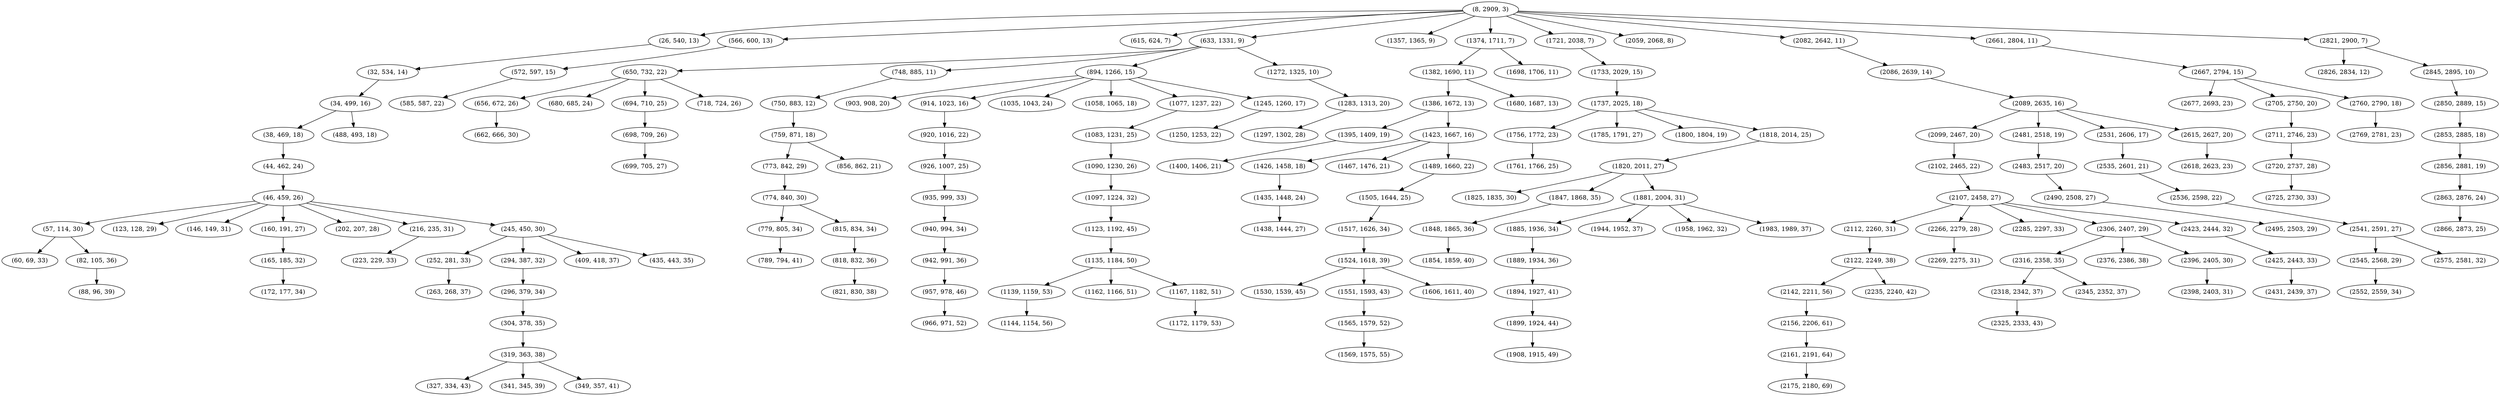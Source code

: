 digraph tree {
    "(8, 2909, 3)";
    "(26, 540, 13)";
    "(32, 534, 14)";
    "(34, 499, 16)";
    "(38, 469, 18)";
    "(44, 462, 24)";
    "(46, 459, 26)";
    "(57, 114, 30)";
    "(60, 69, 33)";
    "(82, 105, 36)";
    "(88, 96, 39)";
    "(123, 128, 29)";
    "(146, 149, 31)";
    "(160, 191, 27)";
    "(165, 185, 32)";
    "(172, 177, 34)";
    "(202, 207, 28)";
    "(216, 235, 31)";
    "(223, 229, 33)";
    "(245, 450, 30)";
    "(252, 281, 33)";
    "(263, 268, 37)";
    "(294, 387, 32)";
    "(296, 379, 34)";
    "(304, 378, 35)";
    "(319, 363, 38)";
    "(327, 334, 43)";
    "(341, 345, 39)";
    "(349, 357, 41)";
    "(409, 418, 37)";
    "(435, 443, 35)";
    "(488, 493, 18)";
    "(566, 600, 13)";
    "(572, 597, 15)";
    "(585, 587, 22)";
    "(615, 624, 7)";
    "(633, 1331, 9)";
    "(650, 732, 22)";
    "(656, 672, 26)";
    "(662, 666, 30)";
    "(680, 685, 24)";
    "(694, 710, 25)";
    "(698, 709, 26)";
    "(699, 705, 27)";
    "(718, 724, 26)";
    "(748, 885, 11)";
    "(750, 883, 12)";
    "(759, 871, 18)";
    "(773, 842, 29)";
    "(774, 840, 30)";
    "(779, 805, 34)";
    "(789, 794, 41)";
    "(815, 834, 34)";
    "(818, 832, 36)";
    "(821, 830, 38)";
    "(856, 862, 21)";
    "(894, 1266, 15)";
    "(903, 908, 20)";
    "(914, 1023, 16)";
    "(920, 1016, 22)";
    "(926, 1007, 25)";
    "(935, 999, 33)";
    "(940, 994, 34)";
    "(942, 991, 36)";
    "(957, 978, 46)";
    "(966, 971, 52)";
    "(1035, 1043, 24)";
    "(1058, 1065, 18)";
    "(1077, 1237, 22)";
    "(1083, 1231, 25)";
    "(1090, 1230, 26)";
    "(1097, 1224, 32)";
    "(1123, 1192, 45)";
    "(1135, 1184, 50)";
    "(1139, 1159, 53)";
    "(1144, 1154, 56)";
    "(1162, 1166, 51)";
    "(1167, 1182, 51)";
    "(1172, 1179, 53)";
    "(1245, 1260, 17)";
    "(1250, 1253, 22)";
    "(1272, 1325, 10)";
    "(1283, 1313, 20)";
    "(1297, 1302, 28)";
    "(1357, 1365, 9)";
    "(1374, 1711, 7)";
    "(1382, 1690, 11)";
    "(1386, 1672, 13)";
    "(1395, 1409, 19)";
    "(1400, 1406, 21)";
    "(1423, 1667, 16)";
    "(1426, 1458, 18)";
    "(1435, 1448, 24)";
    "(1438, 1444, 27)";
    "(1467, 1476, 21)";
    "(1489, 1660, 22)";
    "(1505, 1644, 25)";
    "(1517, 1626, 34)";
    "(1524, 1618, 39)";
    "(1530, 1539, 45)";
    "(1551, 1593, 43)";
    "(1565, 1579, 52)";
    "(1569, 1575, 55)";
    "(1606, 1611, 40)";
    "(1680, 1687, 13)";
    "(1698, 1706, 11)";
    "(1721, 2038, 7)";
    "(1733, 2029, 15)";
    "(1737, 2025, 18)";
    "(1756, 1772, 23)";
    "(1761, 1766, 25)";
    "(1785, 1791, 27)";
    "(1800, 1804, 19)";
    "(1818, 2014, 25)";
    "(1820, 2011, 27)";
    "(1825, 1835, 30)";
    "(1847, 1868, 35)";
    "(1848, 1865, 36)";
    "(1854, 1859, 40)";
    "(1881, 2004, 31)";
    "(1885, 1936, 34)";
    "(1889, 1934, 36)";
    "(1894, 1927, 41)";
    "(1899, 1924, 44)";
    "(1908, 1915, 49)";
    "(1944, 1952, 37)";
    "(1958, 1962, 32)";
    "(1983, 1989, 37)";
    "(2059, 2068, 8)";
    "(2082, 2642, 11)";
    "(2086, 2639, 14)";
    "(2089, 2635, 16)";
    "(2099, 2467, 20)";
    "(2102, 2465, 22)";
    "(2107, 2458, 27)";
    "(2112, 2260, 31)";
    "(2122, 2249, 38)";
    "(2142, 2211, 56)";
    "(2156, 2206, 61)";
    "(2161, 2191, 64)";
    "(2175, 2180, 69)";
    "(2235, 2240, 42)";
    "(2266, 2279, 28)";
    "(2269, 2275, 31)";
    "(2285, 2297, 33)";
    "(2306, 2407, 29)";
    "(2316, 2358, 35)";
    "(2318, 2342, 37)";
    "(2325, 2333, 43)";
    "(2345, 2352, 37)";
    "(2376, 2386, 38)";
    "(2396, 2405, 30)";
    "(2398, 2403, 31)";
    "(2423, 2444, 32)";
    "(2425, 2443, 33)";
    "(2431, 2439, 37)";
    "(2481, 2518, 19)";
    "(2483, 2517, 20)";
    "(2490, 2508, 27)";
    "(2495, 2503, 29)";
    "(2531, 2606, 17)";
    "(2535, 2601, 21)";
    "(2536, 2598, 22)";
    "(2541, 2591, 27)";
    "(2545, 2568, 29)";
    "(2552, 2559, 34)";
    "(2575, 2581, 32)";
    "(2615, 2627, 20)";
    "(2618, 2623, 23)";
    "(2661, 2804, 11)";
    "(2667, 2794, 15)";
    "(2677, 2693, 23)";
    "(2705, 2750, 20)";
    "(2711, 2746, 23)";
    "(2720, 2737, 28)";
    "(2725, 2730, 33)";
    "(2760, 2790, 18)";
    "(2769, 2781, 23)";
    "(2821, 2900, 7)";
    "(2826, 2834, 12)";
    "(2845, 2895, 10)";
    "(2850, 2889, 15)";
    "(2853, 2885, 18)";
    "(2856, 2881, 19)";
    "(2863, 2876, 24)";
    "(2866, 2873, 25)";
    "(8, 2909, 3)" -> "(26, 540, 13)";
    "(8, 2909, 3)" -> "(566, 600, 13)";
    "(8, 2909, 3)" -> "(615, 624, 7)";
    "(8, 2909, 3)" -> "(633, 1331, 9)";
    "(8, 2909, 3)" -> "(1357, 1365, 9)";
    "(8, 2909, 3)" -> "(1374, 1711, 7)";
    "(8, 2909, 3)" -> "(1721, 2038, 7)";
    "(8, 2909, 3)" -> "(2059, 2068, 8)";
    "(8, 2909, 3)" -> "(2082, 2642, 11)";
    "(8, 2909, 3)" -> "(2661, 2804, 11)";
    "(8, 2909, 3)" -> "(2821, 2900, 7)";
    "(26, 540, 13)" -> "(32, 534, 14)";
    "(32, 534, 14)" -> "(34, 499, 16)";
    "(34, 499, 16)" -> "(38, 469, 18)";
    "(34, 499, 16)" -> "(488, 493, 18)";
    "(38, 469, 18)" -> "(44, 462, 24)";
    "(44, 462, 24)" -> "(46, 459, 26)";
    "(46, 459, 26)" -> "(57, 114, 30)";
    "(46, 459, 26)" -> "(123, 128, 29)";
    "(46, 459, 26)" -> "(146, 149, 31)";
    "(46, 459, 26)" -> "(160, 191, 27)";
    "(46, 459, 26)" -> "(202, 207, 28)";
    "(46, 459, 26)" -> "(216, 235, 31)";
    "(46, 459, 26)" -> "(245, 450, 30)";
    "(57, 114, 30)" -> "(60, 69, 33)";
    "(57, 114, 30)" -> "(82, 105, 36)";
    "(82, 105, 36)" -> "(88, 96, 39)";
    "(160, 191, 27)" -> "(165, 185, 32)";
    "(165, 185, 32)" -> "(172, 177, 34)";
    "(216, 235, 31)" -> "(223, 229, 33)";
    "(245, 450, 30)" -> "(252, 281, 33)";
    "(245, 450, 30)" -> "(294, 387, 32)";
    "(245, 450, 30)" -> "(409, 418, 37)";
    "(245, 450, 30)" -> "(435, 443, 35)";
    "(252, 281, 33)" -> "(263, 268, 37)";
    "(294, 387, 32)" -> "(296, 379, 34)";
    "(296, 379, 34)" -> "(304, 378, 35)";
    "(304, 378, 35)" -> "(319, 363, 38)";
    "(319, 363, 38)" -> "(327, 334, 43)";
    "(319, 363, 38)" -> "(341, 345, 39)";
    "(319, 363, 38)" -> "(349, 357, 41)";
    "(566, 600, 13)" -> "(572, 597, 15)";
    "(572, 597, 15)" -> "(585, 587, 22)";
    "(633, 1331, 9)" -> "(650, 732, 22)";
    "(633, 1331, 9)" -> "(748, 885, 11)";
    "(633, 1331, 9)" -> "(894, 1266, 15)";
    "(633, 1331, 9)" -> "(1272, 1325, 10)";
    "(650, 732, 22)" -> "(656, 672, 26)";
    "(650, 732, 22)" -> "(680, 685, 24)";
    "(650, 732, 22)" -> "(694, 710, 25)";
    "(650, 732, 22)" -> "(718, 724, 26)";
    "(656, 672, 26)" -> "(662, 666, 30)";
    "(694, 710, 25)" -> "(698, 709, 26)";
    "(698, 709, 26)" -> "(699, 705, 27)";
    "(748, 885, 11)" -> "(750, 883, 12)";
    "(750, 883, 12)" -> "(759, 871, 18)";
    "(759, 871, 18)" -> "(773, 842, 29)";
    "(759, 871, 18)" -> "(856, 862, 21)";
    "(773, 842, 29)" -> "(774, 840, 30)";
    "(774, 840, 30)" -> "(779, 805, 34)";
    "(774, 840, 30)" -> "(815, 834, 34)";
    "(779, 805, 34)" -> "(789, 794, 41)";
    "(815, 834, 34)" -> "(818, 832, 36)";
    "(818, 832, 36)" -> "(821, 830, 38)";
    "(894, 1266, 15)" -> "(903, 908, 20)";
    "(894, 1266, 15)" -> "(914, 1023, 16)";
    "(894, 1266, 15)" -> "(1035, 1043, 24)";
    "(894, 1266, 15)" -> "(1058, 1065, 18)";
    "(894, 1266, 15)" -> "(1077, 1237, 22)";
    "(894, 1266, 15)" -> "(1245, 1260, 17)";
    "(914, 1023, 16)" -> "(920, 1016, 22)";
    "(920, 1016, 22)" -> "(926, 1007, 25)";
    "(926, 1007, 25)" -> "(935, 999, 33)";
    "(935, 999, 33)" -> "(940, 994, 34)";
    "(940, 994, 34)" -> "(942, 991, 36)";
    "(942, 991, 36)" -> "(957, 978, 46)";
    "(957, 978, 46)" -> "(966, 971, 52)";
    "(1077, 1237, 22)" -> "(1083, 1231, 25)";
    "(1083, 1231, 25)" -> "(1090, 1230, 26)";
    "(1090, 1230, 26)" -> "(1097, 1224, 32)";
    "(1097, 1224, 32)" -> "(1123, 1192, 45)";
    "(1123, 1192, 45)" -> "(1135, 1184, 50)";
    "(1135, 1184, 50)" -> "(1139, 1159, 53)";
    "(1135, 1184, 50)" -> "(1162, 1166, 51)";
    "(1135, 1184, 50)" -> "(1167, 1182, 51)";
    "(1139, 1159, 53)" -> "(1144, 1154, 56)";
    "(1167, 1182, 51)" -> "(1172, 1179, 53)";
    "(1245, 1260, 17)" -> "(1250, 1253, 22)";
    "(1272, 1325, 10)" -> "(1283, 1313, 20)";
    "(1283, 1313, 20)" -> "(1297, 1302, 28)";
    "(1374, 1711, 7)" -> "(1382, 1690, 11)";
    "(1374, 1711, 7)" -> "(1698, 1706, 11)";
    "(1382, 1690, 11)" -> "(1386, 1672, 13)";
    "(1382, 1690, 11)" -> "(1680, 1687, 13)";
    "(1386, 1672, 13)" -> "(1395, 1409, 19)";
    "(1386, 1672, 13)" -> "(1423, 1667, 16)";
    "(1395, 1409, 19)" -> "(1400, 1406, 21)";
    "(1423, 1667, 16)" -> "(1426, 1458, 18)";
    "(1423, 1667, 16)" -> "(1467, 1476, 21)";
    "(1423, 1667, 16)" -> "(1489, 1660, 22)";
    "(1426, 1458, 18)" -> "(1435, 1448, 24)";
    "(1435, 1448, 24)" -> "(1438, 1444, 27)";
    "(1489, 1660, 22)" -> "(1505, 1644, 25)";
    "(1505, 1644, 25)" -> "(1517, 1626, 34)";
    "(1517, 1626, 34)" -> "(1524, 1618, 39)";
    "(1524, 1618, 39)" -> "(1530, 1539, 45)";
    "(1524, 1618, 39)" -> "(1551, 1593, 43)";
    "(1524, 1618, 39)" -> "(1606, 1611, 40)";
    "(1551, 1593, 43)" -> "(1565, 1579, 52)";
    "(1565, 1579, 52)" -> "(1569, 1575, 55)";
    "(1721, 2038, 7)" -> "(1733, 2029, 15)";
    "(1733, 2029, 15)" -> "(1737, 2025, 18)";
    "(1737, 2025, 18)" -> "(1756, 1772, 23)";
    "(1737, 2025, 18)" -> "(1785, 1791, 27)";
    "(1737, 2025, 18)" -> "(1800, 1804, 19)";
    "(1737, 2025, 18)" -> "(1818, 2014, 25)";
    "(1756, 1772, 23)" -> "(1761, 1766, 25)";
    "(1818, 2014, 25)" -> "(1820, 2011, 27)";
    "(1820, 2011, 27)" -> "(1825, 1835, 30)";
    "(1820, 2011, 27)" -> "(1847, 1868, 35)";
    "(1820, 2011, 27)" -> "(1881, 2004, 31)";
    "(1847, 1868, 35)" -> "(1848, 1865, 36)";
    "(1848, 1865, 36)" -> "(1854, 1859, 40)";
    "(1881, 2004, 31)" -> "(1885, 1936, 34)";
    "(1881, 2004, 31)" -> "(1944, 1952, 37)";
    "(1881, 2004, 31)" -> "(1958, 1962, 32)";
    "(1881, 2004, 31)" -> "(1983, 1989, 37)";
    "(1885, 1936, 34)" -> "(1889, 1934, 36)";
    "(1889, 1934, 36)" -> "(1894, 1927, 41)";
    "(1894, 1927, 41)" -> "(1899, 1924, 44)";
    "(1899, 1924, 44)" -> "(1908, 1915, 49)";
    "(2082, 2642, 11)" -> "(2086, 2639, 14)";
    "(2086, 2639, 14)" -> "(2089, 2635, 16)";
    "(2089, 2635, 16)" -> "(2099, 2467, 20)";
    "(2089, 2635, 16)" -> "(2481, 2518, 19)";
    "(2089, 2635, 16)" -> "(2531, 2606, 17)";
    "(2089, 2635, 16)" -> "(2615, 2627, 20)";
    "(2099, 2467, 20)" -> "(2102, 2465, 22)";
    "(2102, 2465, 22)" -> "(2107, 2458, 27)";
    "(2107, 2458, 27)" -> "(2112, 2260, 31)";
    "(2107, 2458, 27)" -> "(2266, 2279, 28)";
    "(2107, 2458, 27)" -> "(2285, 2297, 33)";
    "(2107, 2458, 27)" -> "(2306, 2407, 29)";
    "(2107, 2458, 27)" -> "(2423, 2444, 32)";
    "(2112, 2260, 31)" -> "(2122, 2249, 38)";
    "(2122, 2249, 38)" -> "(2142, 2211, 56)";
    "(2122, 2249, 38)" -> "(2235, 2240, 42)";
    "(2142, 2211, 56)" -> "(2156, 2206, 61)";
    "(2156, 2206, 61)" -> "(2161, 2191, 64)";
    "(2161, 2191, 64)" -> "(2175, 2180, 69)";
    "(2266, 2279, 28)" -> "(2269, 2275, 31)";
    "(2306, 2407, 29)" -> "(2316, 2358, 35)";
    "(2306, 2407, 29)" -> "(2376, 2386, 38)";
    "(2306, 2407, 29)" -> "(2396, 2405, 30)";
    "(2316, 2358, 35)" -> "(2318, 2342, 37)";
    "(2316, 2358, 35)" -> "(2345, 2352, 37)";
    "(2318, 2342, 37)" -> "(2325, 2333, 43)";
    "(2396, 2405, 30)" -> "(2398, 2403, 31)";
    "(2423, 2444, 32)" -> "(2425, 2443, 33)";
    "(2425, 2443, 33)" -> "(2431, 2439, 37)";
    "(2481, 2518, 19)" -> "(2483, 2517, 20)";
    "(2483, 2517, 20)" -> "(2490, 2508, 27)";
    "(2490, 2508, 27)" -> "(2495, 2503, 29)";
    "(2531, 2606, 17)" -> "(2535, 2601, 21)";
    "(2535, 2601, 21)" -> "(2536, 2598, 22)";
    "(2536, 2598, 22)" -> "(2541, 2591, 27)";
    "(2541, 2591, 27)" -> "(2545, 2568, 29)";
    "(2541, 2591, 27)" -> "(2575, 2581, 32)";
    "(2545, 2568, 29)" -> "(2552, 2559, 34)";
    "(2615, 2627, 20)" -> "(2618, 2623, 23)";
    "(2661, 2804, 11)" -> "(2667, 2794, 15)";
    "(2667, 2794, 15)" -> "(2677, 2693, 23)";
    "(2667, 2794, 15)" -> "(2705, 2750, 20)";
    "(2667, 2794, 15)" -> "(2760, 2790, 18)";
    "(2705, 2750, 20)" -> "(2711, 2746, 23)";
    "(2711, 2746, 23)" -> "(2720, 2737, 28)";
    "(2720, 2737, 28)" -> "(2725, 2730, 33)";
    "(2760, 2790, 18)" -> "(2769, 2781, 23)";
    "(2821, 2900, 7)" -> "(2826, 2834, 12)";
    "(2821, 2900, 7)" -> "(2845, 2895, 10)";
    "(2845, 2895, 10)" -> "(2850, 2889, 15)";
    "(2850, 2889, 15)" -> "(2853, 2885, 18)";
    "(2853, 2885, 18)" -> "(2856, 2881, 19)";
    "(2856, 2881, 19)" -> "(2863, 2876, 24)";
    "(2863, 2876, 24)" -> "(2866, 2873, 25)";
}
